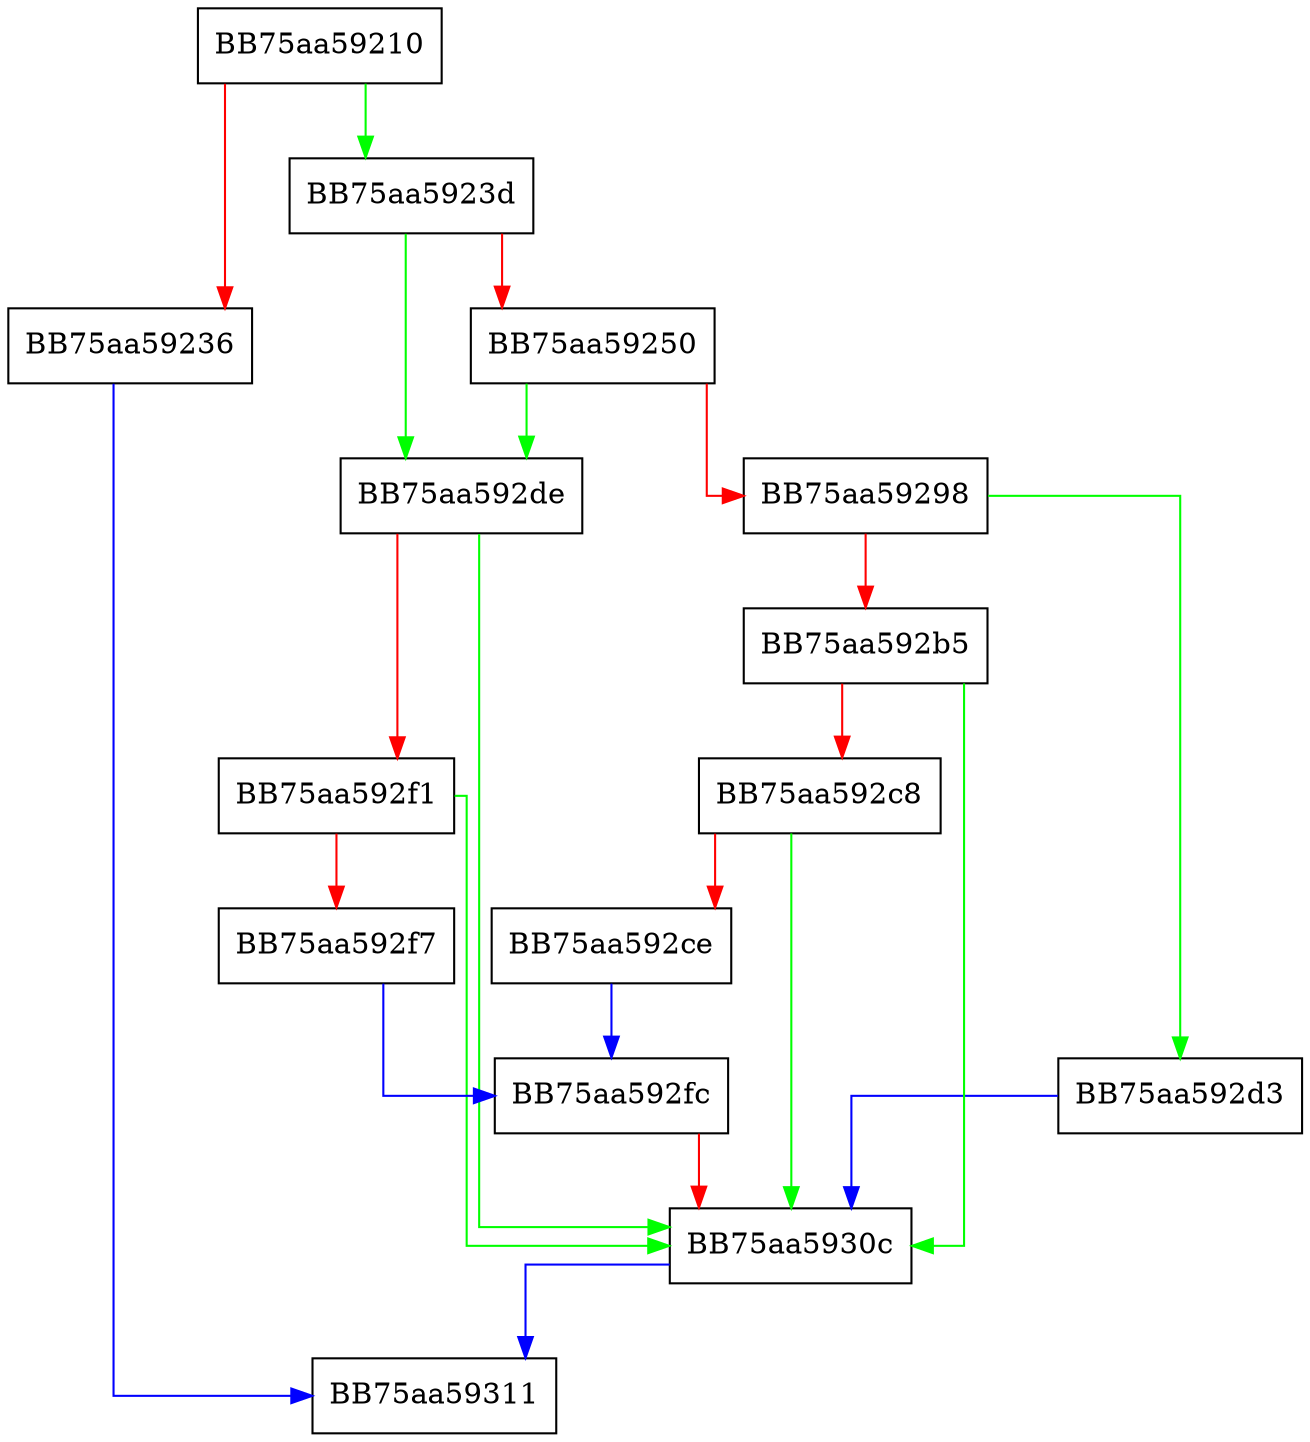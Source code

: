 digraph GetMagicByte {
  node [shape="box"];
  graph [splines=ortho];
  BB75aa59210 -> BB75aa5923d [color="green"];
  BB75aa59210 -> BB75aa59236 [color="red"];
  BB75aa59236 -> BB75aa59311 [color="blue"];
  BB75aa5923d -> BB75aa592de [color="green"];
  BB75aa5923d -> BB75aa59250 [color="red"];
  BB75aa59250 -> BB75aa592de [color="green"];
  BB75aa59250 -> BB75aa59298 [color="red"];
  BB75aa59298 -> BB75aa592d3 [color="green"];
  BB75aa59298 -> BB75aa592b5 [color="red"];
  BB75aa592b5 -> BB75aa5930c [color="green"];
  BB75aa592b5 -> BB75aa592c8 [color="red"];
  BB75aa592c8 -> BB75aa5930c [color="green"];
  BB75aa592c8 -> BB75aa592ce [color="red"];
  BB75aa592ce -> BB75aa592fc [color="blue"];
  BB75aa592d3 -> BB75aa5930c [color="blue"];
  BB75aa592de -> BB75aa5930c [color="green"];
  BB75aa592de -> BB75aa592f1 [color="red"];
  BB75aa592f1 -> BB75aa5930c [color="green"];
  BB75aa592f1 -> BB75aa592f7 [color="red"];
  BB75aa592f7 -> BB75aa592fc [color="blue"];
  BB75aa592fc -> BB75aa5930c [color="red"];
  BB75aa5930c -> BB75aa59311 [color="blue"];
}